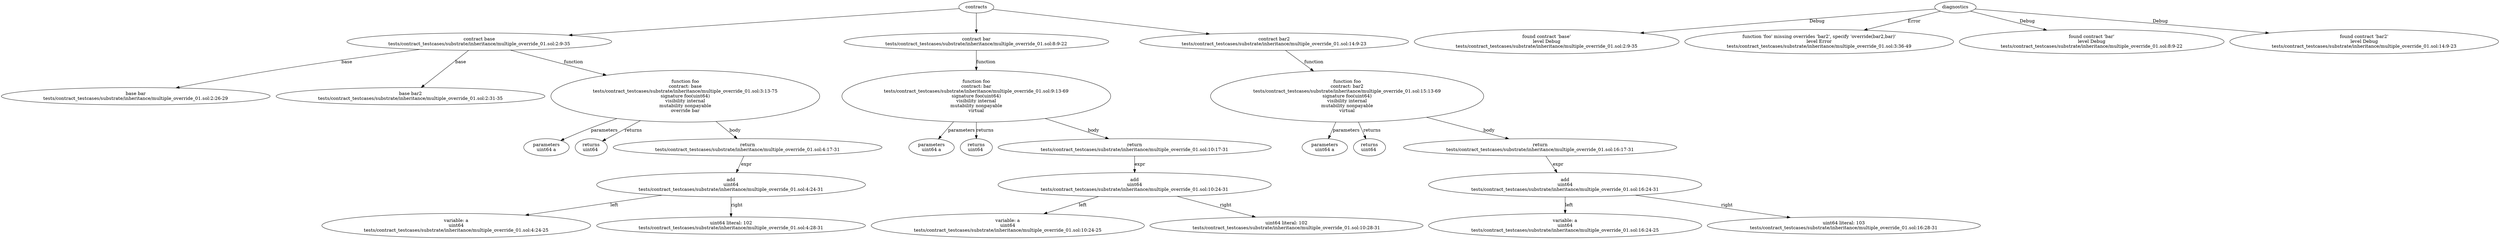 strict digraph "tests/contract_testcases/substrate/inheritance/multiple_override_01.sol" {
	contract [label="contract base\ntests/contract_testcases/substrate/inheritance/multiple_override_01.sol:2:9-35"]
	base [label="base bar\ntests/contract_testcases/substrate/inheritance/multiple_override_01.sol:2:26-29"]
	base_3 [label="base bar2\ntests/contract_testcases/substrate/inheritance/multiple_override_01.sol:2:31-35"]
	foo [label="function foo\ncontract: base\ntests/contract_testcases/substrate/inheritance/multiple_override_01.sol:3:13-75\nsignature foo(uint64)\nvisibility internal\nmutability nonpayable\noverride bar"]
	parameters [label="parameters\nuint64 a"]
	returns [label="returns\nuint64 "]
	return [label="return\ntests/contract_testcases/substrate/inheritance/multiple_override_01.sol:4:17-31"]
	add [label="add\nuint64\ntests/contract_testcases/substrate/inheritance/multiple_override_01.sol:4:24-31"]
	variable [label="variable: a\nuint64\ntests/contract_testcases/substrate/inheritance/multiple_override_01.sol:4:24-25"]
	number_literal [label="uint64 literal: 102\ntests/contract_testcases/substrate/inheritance/multiple_override_01.sol:4:28-31"]
	contract_11 [label="contract bar\ntests/contract_testcases/substrate/inheritance/multiple_override_01.sol:8:9-22"]
	foo_12 [label="function foo\ncontract: bar\ntests/contract_testcases/substrate/inheritance/multiple_override_01.sol:9:13-69\nsignature foo(uint64)\nvisibility internal\nmutability nonpayable\nvirtual"]
	parameters_13 [label="parameters\nuint64 a"]
	returns_14 [label="returns\nuint64 "]
	return_15 [label="return\ntests/contract_testcases/substrate/inheritance/multiple_override_01.sol:10:17-31"]
	add_16 [label="add\nuint64\ntests/contract_testcases/substrate/inheritance/multiple_override_01.sol:10:24-31"]
	variable_17 [label="variable: a\nuint64\ntests/contract_testcases/substrate/inheritance/multiple_override_01.sol:10:24-25"]
	number_literal_18 [label="uint64 literal: 102\ntests/contract_testcases/substrate/inheritance/multiple_override_01.sol:10:28-31"]
	contract_19 [label="contract bar2\ntests/contract_testcases/substrate/inheritance/multiple_override_01.sol:14:9-23"]
	foo_20 [label="function foo\ncontract: bar2\ntests/contract_testcases/substrate/inheritance/multiple_override_01.sol:15:13-69\nsignature foo(uint64)\nvisibility internal\nmutability nonpayable\nvirtual"]
	parameters_21 [label="parameters\nuint64 a"]
	returns_22 [label="returns\nuint64 "]
	return_23 [label="return\ntests/contract_testcases/substrate/inheritance/multiple_override_01.sol:16:17-31"]
	add_24 [label="add\nuint64\ntests/contract_testcases/substrate/inheritance/multiple_override_01.sol:16:24-31"]
	variable_25 [label="variable: a\nuint64\ntests/contract_testcases/substrate/inheritance/multiple_override_01.sol:16:24-25"]
	number_literal_26 [label="uint64 literal: 103\ntests/contract_testcases/substrate/inheritance/multiple_override_01.sol:16:28-31"]
	diagnostic [label="found contract 'base'\nlevel Debug\ntests/contract_testcases/substrate/inheritance/multiple_override_01.sol:2:9-35"]
	diagnostic_29 [label="function 'foo' missing overrides 'bar2', specify 'override(bar2,bar)'\nlevel Error\ntests/contract_testcases/substrate/inheritance/multiple_override_01.sol:3:36-49"]
	diagnostic_30 [label="found contract 'bar'\nlevel Debug\ntests/contract_testcases/substrate/inheritance/multiple_override_01.sol:8:9-22"]
	diagnostic_31 [label="found contract 'bar2'\nlevel Debug\ntests/contract_testcases/substrate/inheritance/multiple_override_01.sol:14:9-23"]
	contracts -> contract
	contract -> base [label="base"]
	contract -> base_3 [label="base"]
	contract -> foo [label="function"]
	foo -> parameters [label="parameters"]
	foo -> returns [label="returns"]
	foo -> return [label="body"]
	return -> add [label="expr"]
	add -> variable [label="left"]
	add -> number_literal [label="right"]
	contracts -> contract_11
	contract_11 -> foo_12 [label="function"]
	foo_12 -> parameters_13 [label="parameters"]
	foo_12 -> returns_14 [label="returns"]
	foo_12 -> return_15 [label="body"]
	return_15 -> add_16 [label="expr"]
	add_16 -> variable_17 [label="left"]
	add_16 -> number_literal_18 [label="right"]
	contracts -> contract_19
	contract_19 -> foo_20 [label="function"]
	foo_20 -> parameters_21 [label="parameters"]
	foo_20 -> returns_22 [label="returns"]
	foo_20 -> return_23 [label="body"]
	return_23 -> add_24 [label="expr"]
	add_24 -> variable_25 [label="left"]
	add_24 -> number_literal_26 [label="right"]
	diagnostics -> diagnostic [label="Debug"]
	diagnostics -> diagnostic_29 [label="Error"]
	diagnostics -> diagnostic_30 [label="Debug"]
	diagnostics -> diagnostic_31 [label="Debug"]
}
